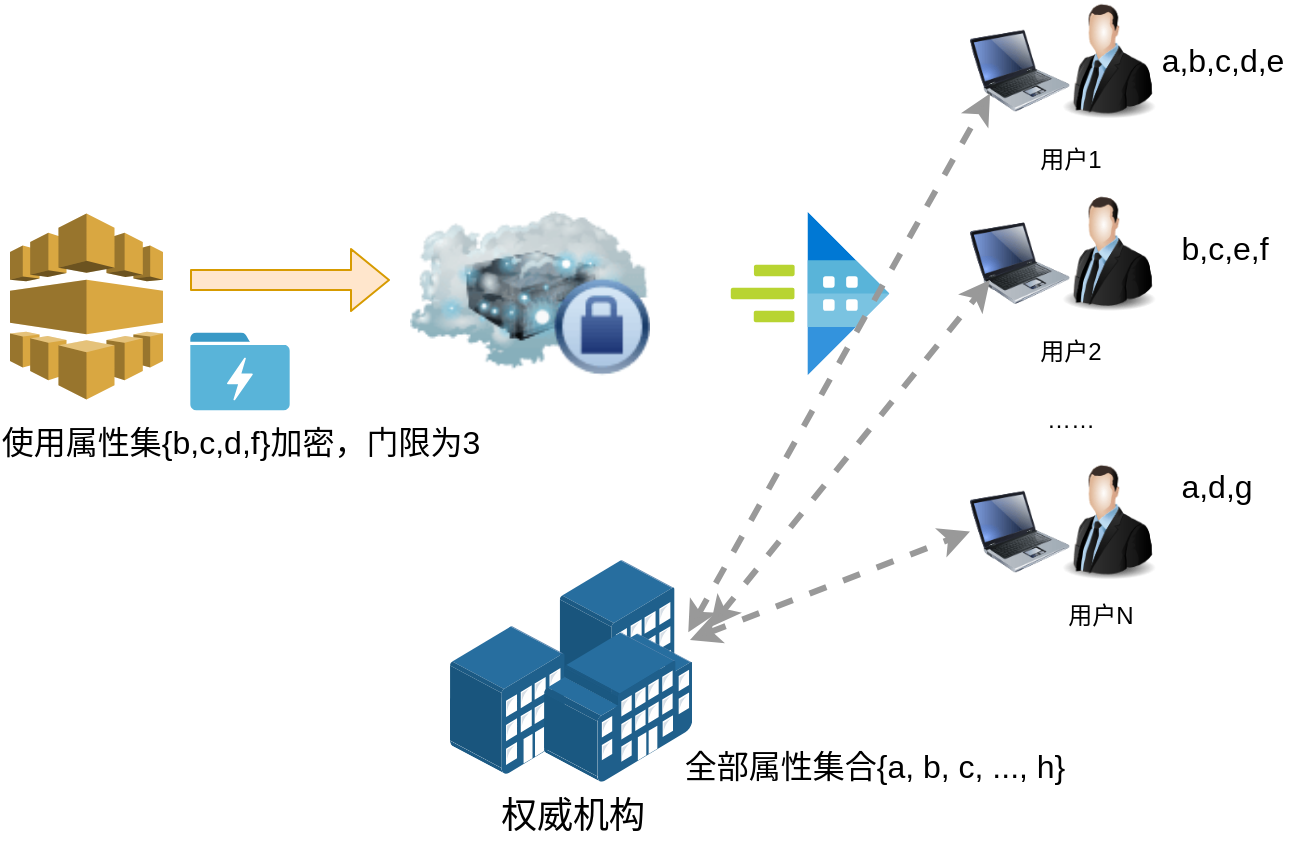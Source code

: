 <mxfile version="13.8.9-1" type="github">
  <diagram id="4GEKHROdKFgJPYVrtH5T" name="Page-1">
    <mxGraphModel dx="1038" dy="491" grid="0" gridSize="10" guides="1" tooltips="1" connect="1" arrows="1" fold="1" page="1" pageScale="1" pageWidth="1169" pageHeight="827" math="0" shadow="0">
      <root>
        <mxCell id="0" />
        <mxCell id="1" parent="0" />
        <mxCell id="mcX7PsStzImwGQomSD7q-6" value="权威机构" style="points=[];aspect=fixed;html=1;align=center;shadow=0;dashed=0;image;image=img/lib/allied_telesis/buildings/Building_Cluster.svg;flipH=1;fontSize=18;" parent="1" vertex="1">
          <mxGeometry x="350" y="310" width="121.2" height="111" as="geometry" />
        </mxCell>
        <mxCell id="mcX7PsStzImwGQomSD7q-2" value="" style="image;html=1;image=img/lib/clip_art/computers/Laptop_128x128.png" parent="1" vertex="1">
          <mxGeometry x="610" y="40.5" width="50" height="49.5" as="geometry" />
        </mxCell>
        <mxCell id="mcX7PsStzImwGQomSD7q-4" value="" style="image;html=1;image=img/lib/clip_art/networking/Cloud_Server_Private_128x128.png" parent="1" vertex="1">
          <mxGeometry x="330" y="126.75" width="120" height="100" as="geometry" />
        </mxCell>
        <mxCell id="mcX7PsStzImwGQomSD7q-5" value="" style="image;html=1;image=img/lib/clip_art/people/Suit_Man_128x128.png;flipV=0;flipH=1;" parent="1" vertex="1">
          <mxGeometry x="650" y="30.5" width="60" height="59.5" as="geometry" />
        </mxCell>
        <mxCell id="mcX7PsStzImwGQomSD7q-8" value="用户1" style="text;html=1;align=center;verticalAlign=middle;resizable=0;points=[];autosize=1;" parent="1" vertex="1">
          <mxGeometry x="635" y="100" width="50" height="20" as="geometry" />
        </mxCell>
        <mxCell id="mcX7PsStzImwGQomSD7q-9" value="" style="image;html=1;image=img/lib/clip_art/computers/Laptop_128x128.png" parent="1" vertex="1">
          <mxGeometry x="610" y="136.75" width="50" height="49.5" as="geometry" />
        </mxCell>
        <mxCell id="mcX7PsStzImwGQomSD7q-10" value="" style="image;html=1;image=img/lib/clip_art/people/Suit_Man_128x128.png;flipV=0;flipH=1;" parent="1" vertex="1">
          <mxGeometry x="650" y="126.75" width="60" height="59.5" as="geometry" />
        </mxCell>
        <mxCell id="mcX7PsStzImwGQomSD7q-11" value="用户2" style="text;html=1;align=center;verticalAlign=middle;resizable=0;points=[];autosize=1;" parent="1" vertex="1">
          <mxGeometry x="635" y="196.25" width="50" height="20" as="geometry" />
        </mxCell>
        <mxCell id="mcX7PsStzImwGQomSD7q-12" value="" style="image;html=1;image=img/lib/clip_art/computers/Laptop_128x128.png" parent="1" vertex="1">
          <mxGeometry x="610" y="271" width="50" height="49.5" as="geometry" />
        </mxCell>
        <mxCell id="mcX7PsStzImwGQomSD7q-13" value="" style="image;html=1;image=img/lib/clip_art/people/Suit_Man_128x128.png;flipV=0;flipH=1;" parent="1" vertex="1">
          <mxGeometry x="650" y="261" width="60" height="59.5" as="geometry" />
        </mxCell>
        <mxCell id="mcX7PsStzImwGQomSD7q-14" value="用户N" style="text;html=1;align=center;verticalAlign=middle;resizable=0;points=[];autosize=1;" parent="1" vertex="1">
          <mxGeometry x="650" y="328" width="50" height="20" as="geometry" />
        </mxCell>
        <mxCell id="mcX7PsStzImwGQomSD7q-15" value="……" style="text;html=1;align=center;verticalAlign=middle;resizable=0;points=[];autosize=1;" parent="1" vertex="1">
          <mxGeometry x="640" y="230" width="40" height="20" as="geometry" />
        </mxCell>
        <mxCell id="cw44WIgo0hfNH1q-OzO7-1" value="" style="outlineConnect=0;dashed=0;verticalLabelPosition=bottom;verticalAlign=top;align=center;html=1;shape=mxgraph.aws3.elastic_transcoder;fillColor=#D9A741;gradientColor=none;fontSize=14;" vertex="1" parent="1">
          <mxGeometry x="130" y="136.75" width="76.5" height="93" as="geometry" />
        </mxCell>
        <mxCell id="cw44WIgo0hfNH1q-OzO7-2" value="全部属性集合{a, b, c, ..., h}" style="text;html=1;align=center;verticalAlign=middle;resizable=0;points=[];autosize=1;fontSize=16;" vertex="1" parent="1">
          <mxGeometry x="462.2" y="401" width="200" height="23" as="geometry" />
        </mxCell>
        <mxCell id="cw44WIgo0hfNH1q-OzO7-4" value="" style="shape=flexArrow;endArrow=classic;html=1;fontSize=14;fillColor=#ffe6cc;strokeColor=#d79b00;" edge="1" parent="1">
          <mxGeometry width="50" height="50" relative="1" as="geometry">
            <mxPoint x="220" y="170" as="sourcePoint" />
            <mxPoint x="320" y="170" as="targetPoint" />
          </mxGeometry>
        </mxCell>
        <mxCell id="cw44WIgo0hfNH1q-OzO7-5" value="使用属性集{b,c,d,f}加密，门限为3" style="aspect=fixed;html=1;points=[];align=center;image;fontSize=16;image=img/lib/mscae/Data_Lake_Store.svg;" vertex="1" parent="1">
          <mxGeometry x="220" y="196.25" width="50" height="39" as="geometry" />
        </mxCell>
        <mxCell id="cw44WIgo0hfNH1q-OzO7-8" value="" style="aspect=fixed;html=1;points=[];align=center;image;fontSize=12;image=img/lib/mscae/Azure_Data_Explorer_Clusters.svg;rotation=45;" vertex="1" parent="1">
          <mxGeometry x="500" y="147.87" width="57.77" height="57.77" as="geometry" />
        </mxCell>
        <mxCell id="cw44WIgo0hfNH1q-OzO7-9" value="" style="endArrow=classic;html=1;fontSize=14;exitX=0.017;exitY=0.326;exitDx=0;exitDy=0;exitPerimeter=0;startArrow=classic;startFill=1;dashed=1;strokeWidth=3;strokeColor=#999999;" edge="1" parent="1" source="mcX7PsStzImwGQomSD7q-6">
          <mxGeometry width="50" height="50" relative="1" as="geometry">
            <mxPoint x="570" y="126.75" as="sourcePoint" />
            <mxPoint x="620" y="76.75" as="targetPoint" />
          </mxGeometry>
        </mxCell>
        <mxCell id="cw44WIgo0hfNH1q-OzO7-11" value="" style="endArrow=classic;html=1;fontSize=14;entryX=0;entryY=0.5;entryDx=0;entryDy=0;exitX=0.01;exitY=0.36;exitDx=0;exitDy=0;exitPerimeter=0;startArrow=classic;startFill=1;dashed=1;strokeWidth=3;strokeColor=#999999;" edge="1" parent="1" source="mcX7PsStzImwGQomSD7q-6" target="mcX7PsStzImwGQomSD7q-12">
          <mxGeometry width="50" height="50" relative="1" as="geometry">
            <mxPoint x="500" y="280" as="sourcePoint" />
            <mxPoint x="570" y="290" as="targetPoint" />
          </mxGeometry>
        </mxCell>
        <mxCell id="cw44WIgo0hfNH1q-OzO7-12" value="" style="endArrow=classic;html=1;fontSize=14;entryX=0;entryY=0.75;entryDx=0;entryDy=0;startArrow=classic;startFill=1;dashed=1;strokeWidth=3;strokeColor=#999999;" edge="1" parent="1">
          <mxGeometry width="50" height="50" relative="1" as="geometry">
            <mxPoint x="480" y="343.63" as="sourcePoint" />
            <mxPoint x="620" y="170.005" as="targetPoint" />
          </mxGeometry>
        </mxCell>
        <mxCell id="cw44WIgo0hfNH1q-OzO7-14" value="a,d,g" style="text;html=1;align=center;verticalAlign=middle;resizable=0;points=[];autosize=1;fontSize=16;" vertex="1" parent="1">
          <mxGeometry x="710" y="261" width="46" height="23" as="geometry" />
        </mxCell>
        <mxCell id="cw44WIgo0hfNH1q-OzO7-15" value="a,b,c,d,e" style="text;html=1;align=center;verticalAlign=middle;resizable=0;points=[];autosize=1;fontSize=16;" vertex="1" parent="1">
          <mxGeometry x="700" y="48.75" width="71" height="23" as="geometry" />
        </mxCell>
        <mxCell id="cw44WIgo0hfNH1q-OzO7-16" value="b,c,e,f" style="text;html=1;align=center;verticalAlign=middle;resizable=0;points=[];autosize=1;fontSize=16;" vertex="1" parent="1">
          <mxGeometry x="710" y="142" width="54" height="23" as="geometry" />
        </mxCell>
      </root>
    </mxGraphModel>
  </diagram>
</mxfile>
